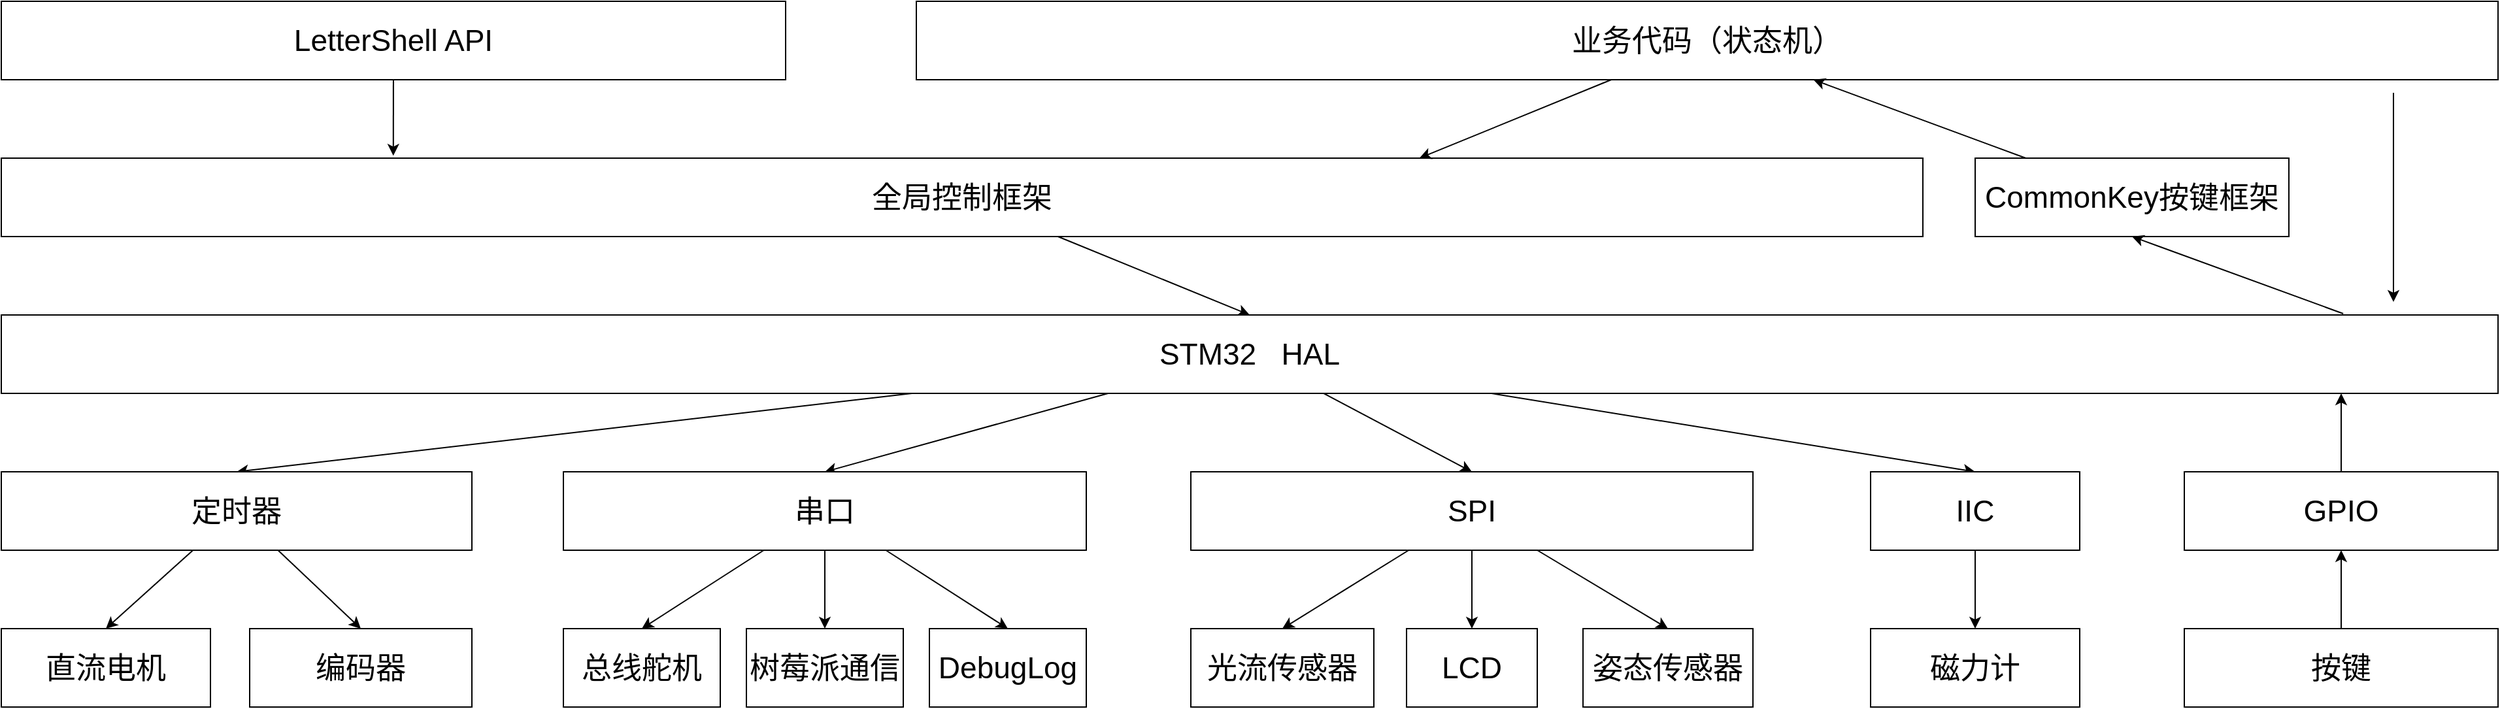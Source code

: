 <mxfile scale="1" border="100">
    <diagram id="u8Yd-ThiUPzh_X0qYFL0" name="Page-1">
        <mxGraphModel dx="2772" dy="1584" grid="1" gridSize="10" guides="1" tooltips="1" connect="1" arrows="1" fold="1" page="1" pageScale="1" pageWidth="10000" pageHeight="5000" math="0" shadow="0">
            <root>
                <mxCell id="0"/>
                <mxCell id="1" parent="0"/>
                <mxCell id="23" style="edgeStyle=none;html=1;entryX=0.5;entryY=0;entryDx=0;entryDy=0;fontSize=23;" parent="1" source="2" target="3" edge="1">
                    <mxGeometry relative="1" as="geometry"/>
                </mxCell>
                <mxCell id="2" value="&lt;font style=&quot;font-size: 23px;&quot;&gt;全局控制框架&lt;/font&gt;" style="rounded=0;whiteSpace=wrap;html=1;" parent="1" vertex="1">
                    <mxGeometry x="610" y="460" width="1470" height="60" as="geometry"/>
                </mxCell>
                <mxCell id="25" style="edgeStyle=none;html=1;entryX=0.5;entryY=0;entryDx=0;entryDy=0;fontSize=23;" parent="1" source="3" target="4" edge="1">
                    <mxGeometry relative="1" as="geometry"/>
                </mxCell>
                <mxCell id="26" style="edgeStyle=none;html=1;entryX=0.5;entryY=0;entryDx=0;entryDy=0;fontSize=23;" parent="1" source="3" target="5" edge="1">
                    <mxGeometry relative="1" as="geometry"/>
                </mxCell>
                <mxCell id="27" style="edgeStyle=none;html=1;entryX=0.5;entryY=0;entryDx=0;entryDy=0;fontSize=23;" parent="1" source="3" target="6" edge="1">
                    <mxGeometry relative="1" as="geometry"/>
                </mxCell>
                <mxCell id="28" style="edgeStyle=none;html=1;entryX=0.5;entryY=0;entryDx=0;entryDy=0;fontSize=23;" parent="1" source="3" target="7" edge="1">
                    <mxGeometry relative="1" as="geometry"/>
                </mxCell>
                <mxCell id="3" value="STM32&amp;nbsp; &amp;nbsp;HAL" style="whiteSpace=wrap;html=1;fontSize=23;" parent="1" vertex="1">
                    <mxGeometry x="610" y="580" width="1910" height="60" as="geometry"/>
                </mxCell>
                <mxCell id="29" style="edgeStyle=none;html=1;entryX=0.5;entryY=0;entryDx=0;entryDy=0;fontSize=23;" parent="1" source="4" target="8" edge="1">
                    <mxGeometry relative="1" as="geometry"/>
                </mxCell>
                <mxCell id="30" style="edgeStyle=none;html=1;entryX=0.5;entryY=0;entryDx=0;entryDy=0;fontSize=23;" parent="1" source="4" target="9" edge="1">
                    <mxGeometry relative="1" as="geometry"/>
                </mxCell>
                <mxCell id="4" value="定时器" style="whiteSpace=wrap;html=1;fontSize=23;" parent="1" vertex="1">
                    <mxGeometry x="610" y="700" width="360" height="60" as="geometry"/>
                </mxCell>
                <mxCell id="31" style="edgeStyle=none;html=1;entryX=0.5;entryY=0;entryDx=0;entryDy=0;fontSize=23;" parent="1" source="5" target="11" edge="1">
                    <mxGeometry relative="1" as="geometry"/>
                </mxCell>
                <mxCell id="32" style="edgeStyle=none;html=1;entryX=0.5;entryY=0;entryDx=0;entryDy=0;fontSize=23;" parent="1" source="5" target="12" edge="1">
                    <mxGeometry relative="1" as="geometry"/>
                </mxCell>
                <mxCell id="33" style="edgeStyle=none;html=1;entryX=0.5;entryY=0;entryDx=0;entryDy=0;fontSize=23;" parent="1" source="5" target="13" edge="1">
                    <mxGeometry relative="1" as="geometry"/>
                </mxCell>
                <mxCell id="5" value="串口" style="whiteSpace=wrap;html=1;fontSize=23;" parent="1" vertex="1">
                    <mxGeometry x="1040" y="700" width="400" height="60" as="geometry"/>
                </mxCell>
                <mxCell id="34" style="edgeStyle=none;html=1;fontSize=23;entryX=0.5;entryY=0;entryDx=0;entryDy=0;" parent="1" source="6" target="14" edge="1">
                    <mxGeometry relative="1" as="geometry">
                        <mxPoint x="1530" y="810" as="targetPoint"/>
                    </mxGeometry>
                </mxCell>
                <mxCell id="35" style="edgeStyle=none;html=1;fontSize=23;" parent="1" source="6" target="15" edge="1">
                    <mxGeometry relative="1" as="geometry"/>
                </mxCell>
                <mxCell id="36" style="edgeStyle=none;html=1;entryX=0.5;entryY=0;entryDx=0;entryDy=0;fontSize=23;" parent="1" source="6" target="16" edge="1">
                    <mxGeometry relative="1" as="geometry"/>
                </mxCell>
                <mxCell id="6" value="SPI" style="whiteSpace=wrap;html=1;fontSize=23;" parent="1" vertex="1">
                    <mxGeometry x="1520" y="700" width="430" height="60" as="geometry"/>
                </mxCell>
                <mxCell id="37" style="edgeStyle=none;html=1;entryX=0.5;entryY=0;entryDx=0;entryDy=0;fontSize=23;" parent="1" source="7" target="17" edge="1">
                    <mxGeometry relative="1" as="geometry"/>
                </mxCell>
                <mxCell id="7" value="IIC" style="whiteSpace=wrap;html=1;fontSize=23;" parent="1" vertex="1">
                    <mxGeometry x="2040" y="700" width="160" height="60" as="geometry"/>
                </mxCell>
                <mxCell id="8" value="直流电机" style="whiteSpace=wrap;html=1;fontSize=23;" parent="1" vertex="1">
                    <mxGeometry x="610" y="820" width="160" height="60" as="geometry"/>
                </mxCell>
                <mxCell id="9" value="编码器" style="whiteSpace=wrap;html=1;fontSize=23;" parent="1" vertex="1">
                    <mxGeometry x="800" y="820" width="170" height="60" as="geometry"/>
                </mxCell>
                <mxCell id="11" value="总线舵机" style="whiteSpace=wrap;html=1;fontSize=23;" parent="1" vertex="1">
                    <mxGeometry x="1040" y="820" width="120" height="60" as="geometry"/>
                </mxCell>
                <mxCell id="12" value="树莓派通信" style="whiteSpace=wrap;html=1;fontSize=23;" parent="1" vertex="1">
                    <mxGeometry x="1180" y="820" width="120" height="60" as="geometry"/>
                </mxCell>
                <mxCell id="13" value="DebugLog" style="whiteSpace=wrap;html=1;fontSize=23;" parent="1" vertex="1">
                    <mxGeometry x="1320" y="820" width="120" height="60" as="geometry"/>
                </mxCell>
                <mxCell id="14" value="光流传感器" style="whiteSpace=wrap;html=1;fontSize=23;" parent="1" vertex="1">
                    <mxGeometry x="1520" y="820" width="140" height="60" as="geometry"/>
                </mxCell>
                <mxCell id="15" value="LCD" style="whiteSpace=wrap;html=1;fontSize=23;" parent="1" vertex="1">
                    <mxGeometry x="1685" y="820" width="100" height="60" as="geometry"/>
                </mxCell>
                <mxCell id="16" value="姿态传感器" style="whiteSpace=wrap;html=1;fontSize=23;" parent="1" vertex="1">
                    <mxGeometry x="1820" y="820" width="130" height="60" as="geometry"/>
                </mxCell>
                <mxCell id="17" value="磁力计" style="whiteSpace=wrap;html=1;fontSize=23;" parent="1" vertex="1">
                    <mxGeometry x="2040" y="820" width="160" height="60" as="geometry"/>
                </mxCell>
                <mxCell id="21" style="edgeStyle=none;html=1;entryX=0.204;entryY=-0.031;entryDx=0;entryDy=0;entryPerimeter=0;fontSize=23;" parent="1" source="18" target="2" edge="1">
                    <mxGeometry relative="1" as="geometry"/>
                </mxCell>
                <mxCell id="18" value="LetterShell API" style="whiteSpace=wrap;html=1;fontSize=23;" parent="1" vertex="1">
                    <mxGeometry x="610" y="340" width="600" height="60" as="geometry"/>
                </mxCell>
                <mxCell id="22" style="edgeStyle=none;html=1;entryX=0.738;entryY=0;entryDx=0;entryDy=0;entryPerimeter=0;fontSize=23;" parent="1" source="19" target="2" edge="1">
                    <mxGeometry relative="1" as="geometry"/>
                </mxCell>
                <mxCell id="19" value="业务代码（状态机）" style="whiteSpace=wrap;html=1;fontSize=23;" parent="1" vertex="1">
                    <mxGeometry x="1310" y="340" width="1210" height="60" as="geometry"/>
                </mxCell>
                <mxCell id="45" style="edgeStyle=none;html=1;" edge="1" parent="1" source="38">
                    <mxGeometry relative="1" as="geometry">
                        <mxPoint x="2400" y="640.0" as="targetPoint"/>
                    </mxGeometry>
                </mxCell>
                <mxCell id="38" value="GPIO" style="whiteSpace=wrap;html=1;fontSize=23;" parent="1" vertex="1">
                    <mxGeometry x="2280" y="700" width="240" height="60" as="geometry"/>
                </mxCell>
                <mxCell id="40" style="edgeStyle=none;html=1;entryX=0.5;entryY=1;entryDx=0;entryDy=0;fontSize=23;" parent="1" source="39" target="38" edge="1">
                    <mxGeometry relative="1" as="geometry"/>
                </mxCell>
                <mxCell id="39" value="按键" style="whiteSpace=wrap;html=1;fontSize=23;" parent="1" vertex="1">
                    <mxGeometry x="2280" y="820" width="240" height="60" as="geometry"/>
                </mxCell>
                <mxCell id="47" style="edgeStyle=none;html=1;" edge="1" parent="1" source="42" target="19">
                    <mxGeometry relative="1" as="geometry"/>
                </mxCell>
                <mxCell id="42" value="CommonKey按键框架" style="whiteSpace=wrap;html=1;fontSize=23;" parent="1" vertex="1">
                    <mxGeometry x="2120" y="460" width="240" height="60" as="geometry"/>
                </mxCell>
                <mxCell id="44" value="" style="edgeStyle=none;orthogonalLoop=1;jettySize=auto;html=1;" edge="1" parent="1">
                    <mxGeometry width="100" relative="1" as="geometry">
                        <mxPoint x="2440" y="410" as="sourcePoint"/>
                        <mxPoint x="2440" y="570" as="targetPoint"/>
                        <Array as="points"/>
                    </mxGeometry>
                </mxCell>
                <mxCell id="46" value="" style="edgeStyle=none;orthogonalLoop=1;jettySize=auto;html=1;entryX=0.5;entryY=1;entryDx=0;entryDy=0;exitX=0.938;exitY=-0.017;exitDx=0;exitDy=0;exitPerimeter=0;" edge="1" parent="1" source="3" target="42">
                    <mxGeometry width="100" relative="1" as="geometry">
                        <mxPoint x="2270" y="590" as="sourcePoint"/>
                        <mxPoint x="2370" y="590" as="targetPoint"/>
                        <Array as="points"/>
                    </mxGeometry>
                </mxCell>
            </root>
        </mxGraphModel>
    </diagram>
</mxfile>